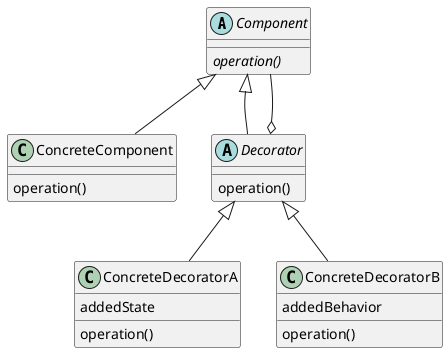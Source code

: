 @startuml

abstract class Component {
	{abstract} operation()
}

class ConcreteComponent {
	operation()
}

abstract class Decorator {
	operation()
}

class ConcreteDecoratorA {
	addedState
	operation()
}

class ConcreteDecoratorB {
	operation()
	addedBehavior
}

Component <|-- ConcreteComponent
Component <|-- Decorator
Decorator o-- Component
Decorator <|-- ConcreteDecoratorA
Decorator <|-- ConcreteDecoratorB

@enduml

